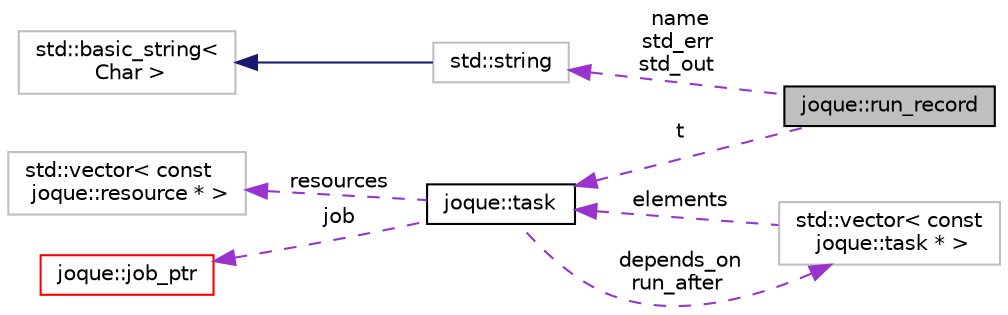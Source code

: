 digraph "joque::run_record"
{
 // LATEX_PDF_SIZE
  edge [fontname="Helvetica",fontsize="10",labelfontname="Helvetica",labelfontsize="10"];
  node [fontname="Helvetica",fontsize="10",shape=record];
  rankdir="LR";
  Node1 [label="joque::run_record",height=0.2,width=0.4,color="black", fillcolor="grey75", style="filled", fontcolor="black",tooltip="Record storing information about a run of one task, produced during single execution once for each ta..."];
  Node2 -> Node1 [dir="back",color="darkorchid3",fontsize="10",style="dashed",label=" name\nstd_err\nstd_out" ,fontname="Helvetica"];
  Node2 [label="std::string",height=0.2,width=0.4,color="grey75", fillcolor="white", style="filled",tooltip=" "];
  Node3 -> Node2 [dir="back",color="midnightblue",fontsize="10",style="solid",fontname="Helvetica"];
  Node3 [label="std::basic_string\<\l Char \>",height=0.2,width=0.4,color="grey75", fillcolor="white", style="filled",tooltip=" "];
  Node4 -> Node1 [dir="back",color="darkorchid3",fontsize="10",style="dashed",label=" t" ,fontname="Helvetica"];
  Node4 [label="joque::task",height=0.2,width=0.4,color="black", fillcolor="white", style="filled",URL="$namespacejoque.html#structjoque_1_1task",tooltip="Single task that should be executed by the system."];
  Node5 -> Node4 [dir="back",color="darkorchid3",fontsize="10",style="dashed",label=" resources" ,fontname="Helvetica"];
  Node5 [label="std::vector\< const\l joque::resource * \>",height=0.2,width=0.4,color="grey75", fillcolor="white", style="filled",tooltip=" "];
  Node7 -> Node4 [dir="back",color="darkorchid3",fontsize="10",style="dashed",label=" job" ,fontname="Helvetica"];
  Node7 [label="joque::job_ptr",height=0.2,width=0.4,color="red", fillcolor="white", style="filled",URL="$structjoque_1_1job__ptr.html",tooltip="Custom unique_ptr wrapper that simplifies syntax of tasks."];
  Node10 -> Node4 [dir="back",color="darkorchid3",fontsize="10",style="dashed",label=" depends_on\nrun_after" ,fontname="Helvetica"];
  Node10 [label="std::vector\< const\l joque::task * \>",height=0.2,width=0.4,color="grey75", fillcolor="white", style="filled",tooltip=" "];
  Node4 -> Node10 [dir="back",color="darkorchid3",fontsize="10",style="dashed",label=" elements" ,fontname="Helvetica"];
}
